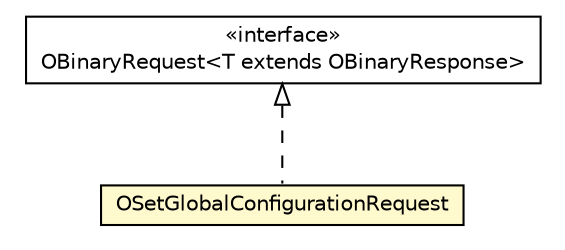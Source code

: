 #!/usr/local/bin/dot
#
# Class diagram 
# Generated by UMLGraph version R5_6-24-gf6e263 (http://www.umlgraph.org/)
#

digraph G {
	edge [fontname="Helvetica",fontsize=10,labelfontname="Helvetica",labelfontsize=10];
	node [fontname="Helvetica",fontsize=10,shape=plaintext];
	nodesep=0.25;
	ranksep=0.5;
	// com.orientechnologies.orient.client.remote.OBinaryRequest<T extends com.orientechnologies.orient.client.remote.OBinaryResponse>
	c7048482 [label=<<table title="com.orientechnologies.orient.client.remote.OBinaryRequest" border="0" cellborder="1" cellspacing="0" cellpadding="2" port="p" href="../OBinaryRequest.html">
		<tr><td><table border="0" cellspacing="0" cellpadding="1">
<tr><td align="center" balign="center"> &#171;interface&#187; </td></tr>
<tr><td align="center" balign="center"> OBinaryRequest&lt;T extends OBinaryResponse&gt; </td></tr>
		</table></td></tr>
		</table>>, URL="../OBinaryRequest.html", fontname="Helvetica", fontcolor="black", fontsize=10.0];
	// com.orientechnologies.orient.client.remote.message.OSetGlobalConfigurationRequest
	c7048491 [label=<<table title="com.orientechnologies.orient.client.remote.message.OSetGlobalConfigurationRequest" border="0" cellborder="1" cellspacing="0" cellpadding="2" port="p" bgcolor="lemonChiffon" href="./OSetGlobalConfigurationRequest.html">
		<tr><td><table border="0" cellspacing="0" cellpadding="1">
<tr><td align="center" balign="center"> OSetGlobalConfigurationRequest </td></tr>
		</table></td></tr>
		</table>>, URL="./OSetGlobalConfigurationRequest.html", fontname="Helvetica", fontcolor="black", fontsize=10.0];
	//com.orientechnologies.orient.client.remote.message.OSetGlobalConfigurationRequest implements com.orientechnologies.orient.client.remote.OBinaryRequest<T extends com.orientechnologies.orient.client.remote.OBinaryResponse>
	c7048482:p -> c7048491:p [dir=back,arrowtail=empty,style=dashed];
}


